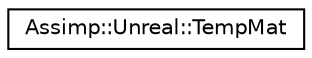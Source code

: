 digraph "Graphical Class Hierarchy"
{
  edge [fontname="Helvetica",fontsize="10",labelfontname="Helvetica",labelfontsize="10"];
  node [fontname="Helvetica",fontsize="10",shape=record];
  rankdir="LR";
  Node1 [label="Assimp::Unreal::TempMat",height=0.2,width=0.4,color="black", fillcolor="white", style="filled",URL="$struct_assimp_1_1_unreal_1_1_temp_mat.html"];
}
